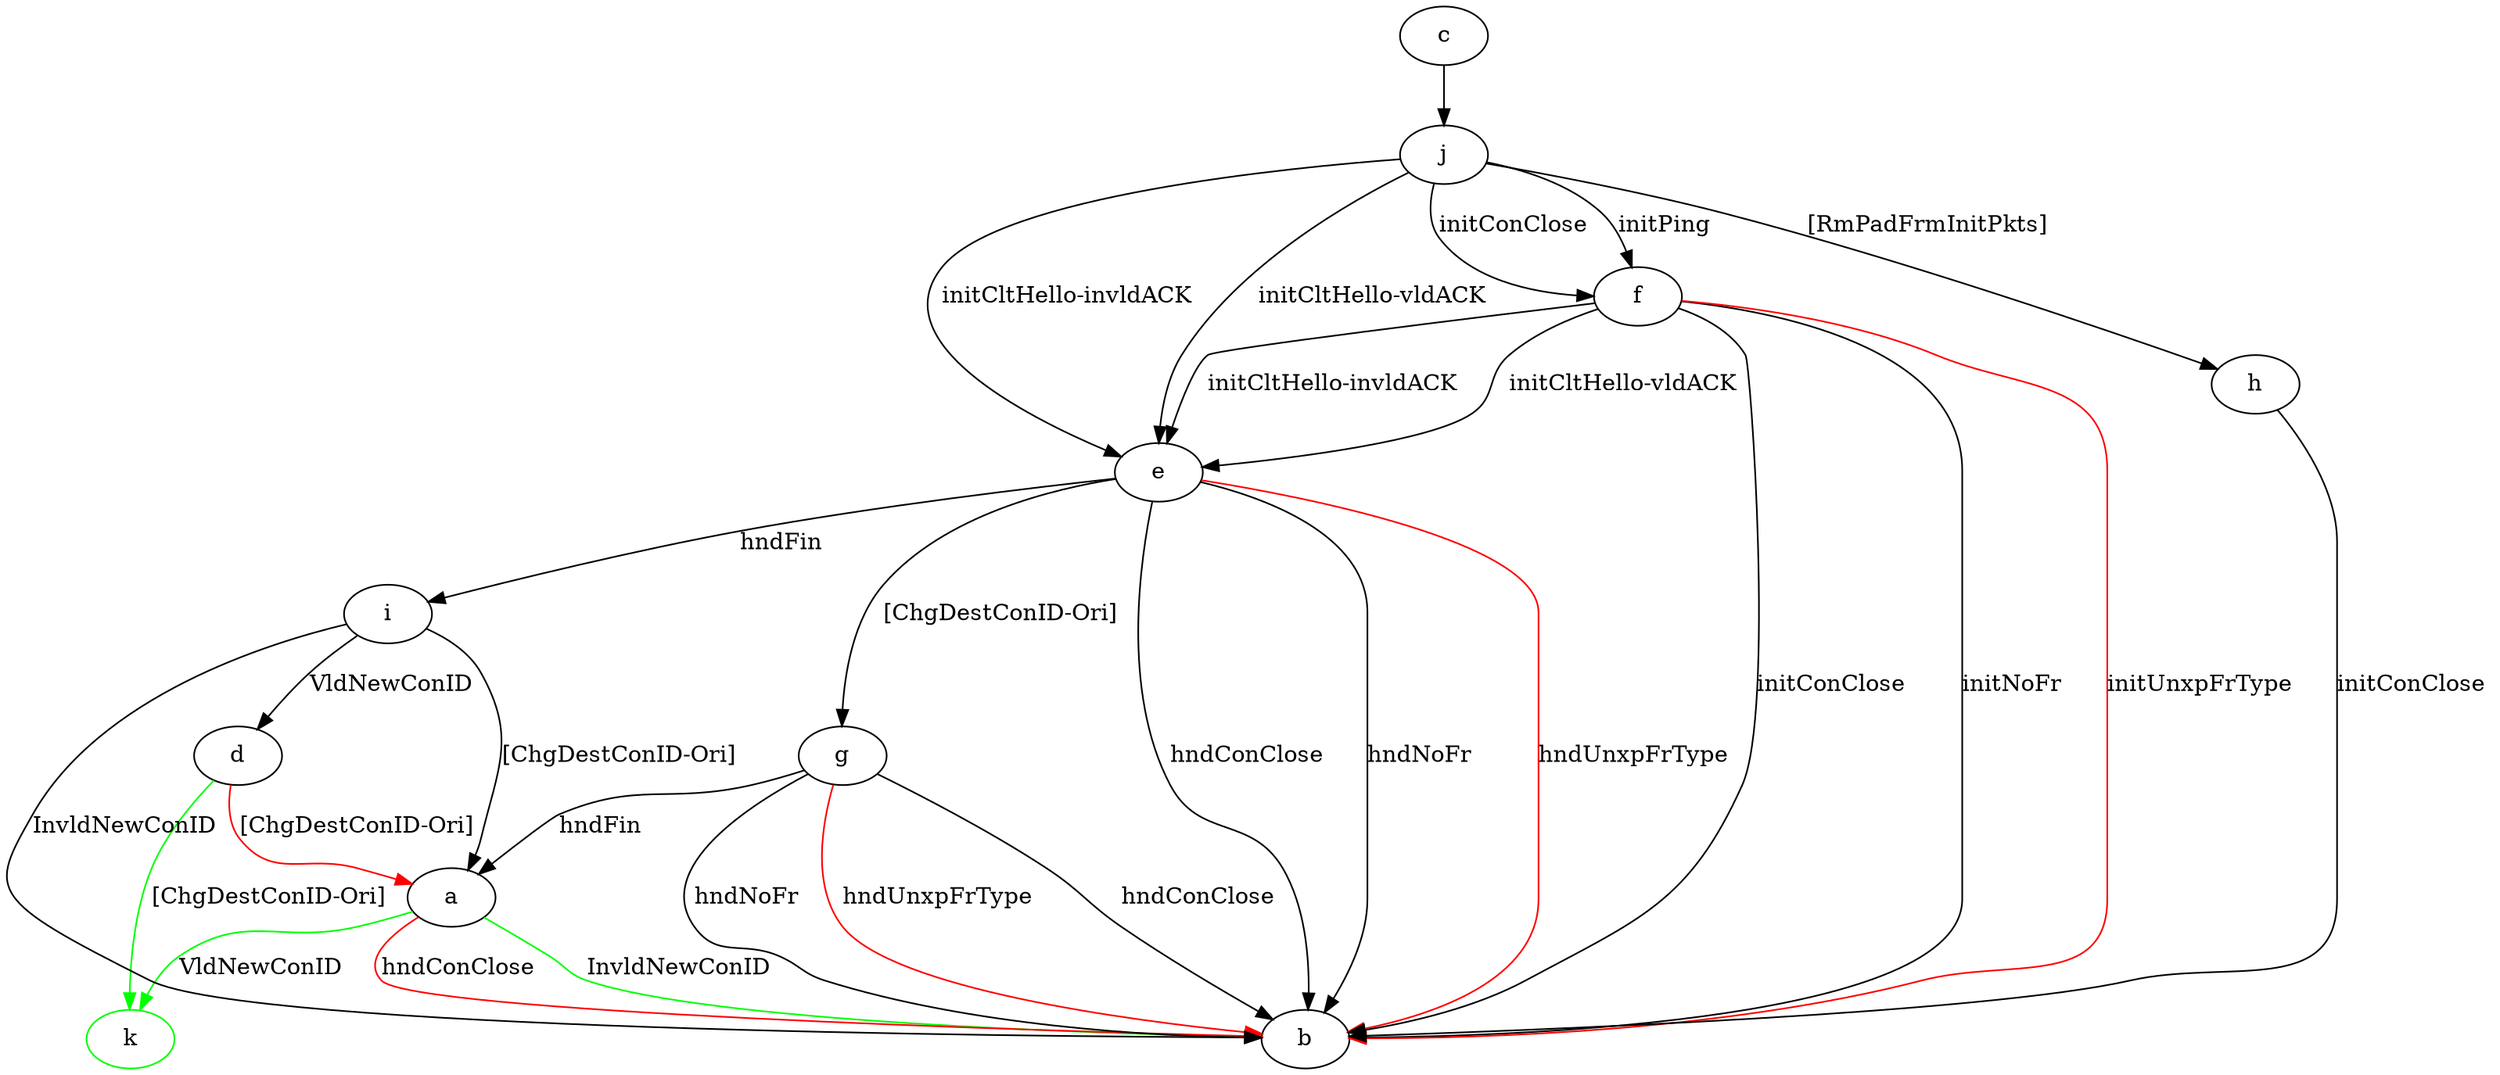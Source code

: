digraph "" {
	a -> b	[key=0,
		color=green,
		label="InvldNewConID "];
	a -> b	[key=1,
		color=red,
		label="hndConClose "];
	k	[color=green];
	a -> k	[key=0,
		color=green,
		label="VldNewConID "];
	c -> j	[key=0];
	d -> a	[key=0,
		color=red,
		label="[ChgDestConID-Ori] "];
	d -> k	[key=0,
		color=green,
		label="[ChgDestConID-Ori] "];
	e -> b	[key=0,
		label="hndConClose "];
	e -> b	[key=1,
		label="hndNoFr "];
	e -> b	[key=2,
		color=red,
		label="hndUnxpFrType "];
	e -> g	[key=0,
		label="[ChgDestConID-Ori] "];
	e -> i	[key=0,
		label="hndFin "];
	f -> b	[key=0,
		label="initConClose "];
	f -> b	[key=1,
		label="initNoFr "];
	f -> b	[key=2,
		color=red,
		label="initUnxpFrType "];
	f -> e	[key=0,
		label="initCltHello-vldACK "];
	f -> e	[key=1,
		label="initCltHello-invldACK "];
	g -> a	[key=0,
		label="hndFin "];
	g -> b	[key=0,
		label="hndConClose "];
	g -> b	[key=1,
		label="hndNoFr "];
	g -> b	[key=2,
		color=red,
		label="hndUnxpFrType "];
	h -> b	[key=0,
		label="initConClose "];
	i -> a	[key=0,
		label="[ChgDestConID-Ori] "];
	i -> b	[key=0,
		label="InvldNewConID "];
	i -> d	[key=0,
		label="VldNewConID "];
	j -> e	[key=0,
		label="initCltHello-vldACK "];
	j -> e	[key=1,
		label="initCltHello-invldACK "];
	j -> f	[key=0,
		label="initPing "];
	j -> f	[key=1,
		label="initConClose "];
	j -> h	[key=0,
		label="[RmPadFrmInitPkts] "];
}
